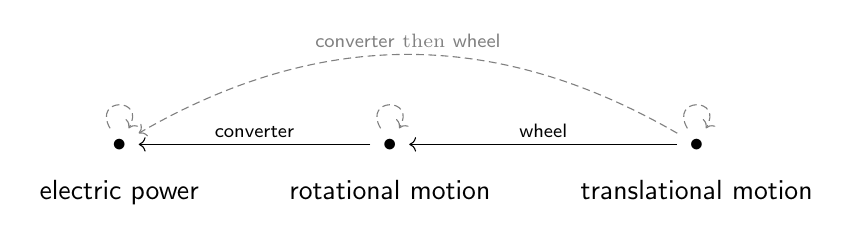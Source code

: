     \begin{tikzcd}
    \bullet \arrow[out=120,in=60,loop,looseness=5,dashed,gray]&
    \bullet \arrow[l,"\mathsf{converter}",swap] \arrow[dashed,gray,out=120,in=60,loop,looseness=5]
    & \bullet \arrow[l,"\mathsf{wheel}",swap] \arrow[dashed,gray,out=120,in=60,loop,looseness=5]\arrow[bend right = 30, ll,dashed,gray, "\mathsf{converter}\text{ then }\mathsf{wheel}",swap]
   \\[-15pt]
\mathsf{electric}\ \mathsf{power}&\mathsf{rotational}\ \mathsf{motion}&\mathsf{translational}\ \mathsf{motion}
    \end{tikzcd}